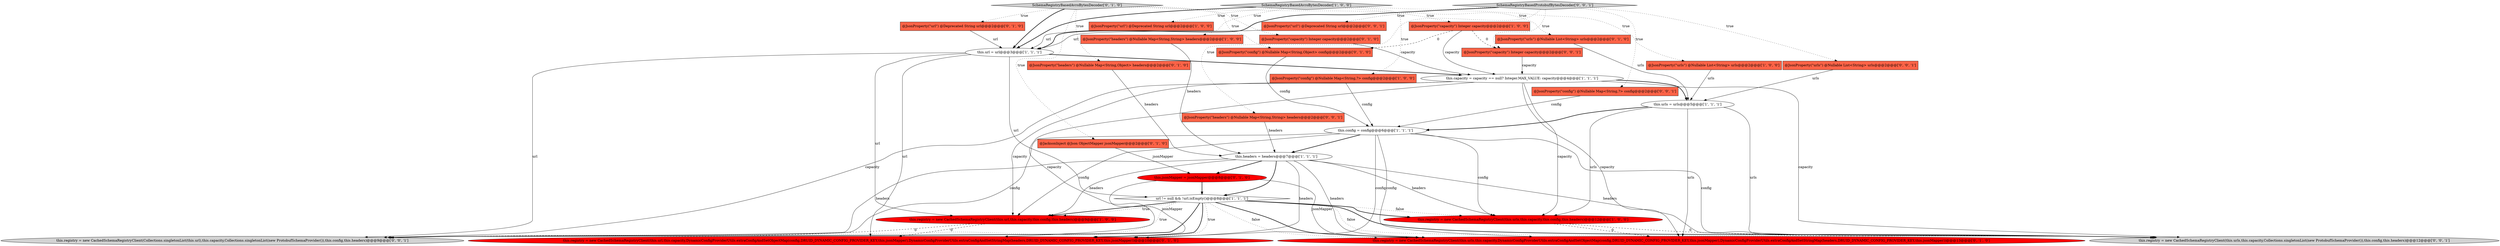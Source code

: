 digraph {
7 [style = filled, label = "@JsonProperty(\"headers\") @Nullable Map<String,String> headers@@@2@@@['1', '0', '0']", fillcolor = tomato, shape = box image = "AAA0AAABBB1BBB"];
15 [style = filled, label = "@JacksonInject @Json ObjectMapper jsonMapper@@@2@@@['0', '1', '0']", fillcolor = tomato, shape = box image = "AAA0AAABBB2BBB"];
27 [style = filled, label = "this.registry = new CachedSchemaRegistryClient(Collections.singletonList(this.url),this.capacity,Collections.singletonList(new ProtobufSchemaProvider()),this.config,this.headers)@@@9@@@['0', '0', '1']", fillcolor = lightgray, shape = ellipse image = "AAA0AAABBB3BBB"];
4 [style = filled, label = "this.config = config@@@6@@@['1', '1', '1']", fillcolor = white, shape = ellipse image = "AAA0AAABBB1BBB"];
19 [style = filled, label = "@JsonProperty(\"urls\") @Nullable List<String> urls@@@2@@@['0', '1', '0']", fillcolor = tomato, shape = box image = "AAA0AAABBB2BBB"];
29 [style = filled, label = "@JsonProperty(\"urls\") @Nullable List<String> urls@@@2@@@['0', '0', '1']", fillcolor = tomato, shape = box image = "AAA0AAABBB3BBB"];
26 [style = filled, label = "@JsonProperty(\"config\") @Nullable Map<String,?> config@@@2@@@['0', '0', '1']", fillcolor = tomato, shape = box image = "AAA0AAABBB3BBB"];
17 [style = filled, label = "this.jsonMapper = jsonMapper@@@8@@@['0', '1', '0']", fillcolor = red, shape = ellipse image = "AAA1AAABBB2BBB"];
5 [style = filled, label = "this.registry = new CachedSchemaRegistryClient(this.urls,this.capacity,this.config,this.headers)@@@12@@@['1', '0', '0']", fillcolor = red, shape = ellipse image = "AAA1AAABBB1BBB"];
12 [style = filled, label = "@JsonProperty(\"capacity\") Integer capacity@@@2@@@['1', '0', '0']", fillcolor = tomato, shape = box image = "AAA1AAABBB1BBB"];
2 [style = filled, label = "@JsonProperty(\"url\") @Deprecated String url@@@2@@@['1', '0', '0']", fillcolor = tomato, shape = box image = "AAA0AAABBB1BBB"];
20 [style = filled, label = "this.registry = new CachedSchemaRegistryClient(this.urls,this.capacity,DynamicConfigProviderUtils.extraConfigAndSetObjectMap(config,DRUID_DYNAMIC_CONFIG_PROVIDER_KEY,this.jsonMapper),DynamicConfigProviderUtils.extraConfigAndSetStringMap(headers,DRUID_DYNAMIC_CONFIG_PROVIDER_KEY,this.jsonMapper))@@@13@@@['0', '1', '0']", fillcolor = red, shape = ellipse image = "AAA1AAABBB2BBB"];
3 [style = filled, label = "@JsonProperty(\"config\") @Nullable Map<String,?> config@@@2@@@['1', '0', '0']", fillcolor = tomato, shape = box image = "AAA0AAABBB1BBB"];
1 [style = filled, label = "this.registry = new CachedSchemaRegistryClient(this.url,this.capacity,this.config,this.headers)@@@9@@@['1', '0', '0']", fillcolor = red, shape = ellipse image = "AAA1AAABBB1BBB"];
10 [style = filled, label = "SchemaRegistryBasedAvroBytesDecoder['1', '0', '0']", fillcolor = lightgray, shape = diamond image = "AAA0AAABBB1BBB"];
13 [style = filled, label = "this.capacity = capacity == null? Integer.MAX_VALUE: capacity@@@4@@@['1', '1', '1']", fillcolor = white, shape = ellipse image = "AAA0AAABBB1BBB"];
6 [style = filled, label = "this.headers = headers@@@7@@@['1', '1', '1']", fillcolor = white, shape = ellipse image = "AAA0AAABBB1BBB"];
18 [style = filled, label = "@JsonProperty(\"headers\") @Nullable Map<String,Object> headers@@@2@@@['0', '1', '0']", fillcolor = tomato, shape = box image = "AAA0AAABBB2BBB"];
0 [style = filled, label = "this.urls = urls@@@5@@@['1', '1', '1']", fillcolor = white, shape = ellipse image = "AAA0AAABBB1BBB"];
31 [style = filled, label = "@JsonProperty(\"capacity\") Integer capacity@@@2@@@['0', '0', '1']", fillcolor = tomato, shape = box image = "AAA0AAABBB3BBB"];
24 [style = filled, label = "SchemaRegistryBasedProtobufBytesDecoder['0', '0', '1']", fillcolor = lightgray, shape = diamond image = "AAA0AAABBB3BBB"];
21 [style = filled, label = "@JsonProperty(\"config\") @Nullable Map<String,Object> config@@@2@@@['0', '1', '0']", fillcolor = tomato, shape = box image = "AAA1AAABBB2BBB"];
16 [style = filled, label = "@JsonProperty(\"capacity\") Integer capacity@@@2@@@['0', '1', '0']", fillcolor = tomato, shape = box image = "AAA0AAABBB2BBB"];
11 [style = filled, label = "this.url = url@@@3@@@['1', '1', '1']", fillcolor = white, shape = ellipse image = "AAA0AAABBB1BBB"];
14 [style = filled, label = "@JsonProperty(\"url\") @Deprecated String url@@@2@@@['0', '1', '0']", fillcolor = tomato, shape = box image = "AAA0AAABBB2BBB"];
23 [style = filled, label = "SchemaRegistryBasedAvroBytesDecoder['0', '1', '0']", fillcolor = lightgray, shape = diamond image = "AAA0AAABBB2BBB"];
22 [style = filled, label = "this.registry = new CachedSchemaRegistryClient(this.url,this.capacity,DynamicConfigProviderUtils.extraConfigAndSetObjectMap(config,DRUID_DYNAMIC_CONFIG_PROVIDER_KEY,this.jsonMapper),DynamicConfigProviderUtils.extraConfigAndSetStringMap(headers,DRUID_DYNAMIC_CONFIG_PROVIDER_KEY,this.jsonMapper))@@@10@@@['0', '1', '0']", fillcolor = red, shape = ellipse image = "AAA1AAABBB2BBB"];
25 [style = filled, label = "@JsonProperty(\"url\") @Deprecated String url@@@2@@@['0', '0', '1']", fillcolor = tomato, shape = box image = "AAA0AAABBB3BBB"];
28 [style = filled, label = "@JsonProperty(\"headers\") @Nullable Map<String,String> headers@@@2@@@['0', '0', '1']", fillcolor = tomato, shape = box image = "AAA0AAABBB3BBB"];
8 [style = filled, label = "@JsonProperty(\"urls\") @Nullable List<String> urls@@@2@@@['1', '0', '0']", fillcolor = tomato, shape = box image = "AAA0AAABBB1BBB"];
30 [style = filled, label = "this.registry = new CachedSchemaRegistryClient(this.urls,this.capacity,Collections.singletonList(new ProtobufSchemaProvider()),this.config,this.headers)@@@12@@@['0', '0', '1']", fillcolor = lightgray, shape = ellipse image = "AAA0AAABBB3BBB"];
9 [style = filled, label = "url != null && !url.isEmpty()@@@8@@@['1', '1', '1']", fillcolor = white, shape = diamond image = "AAA0AAABBB1BBB"];
10->8 [style = dotted, label="true"];
6->27 [style = solid, label="headers"];
24->25 [style = dotted, label="true"];
1->27 [style = dashed, label="0"];
17->9 [style = bold, label=""];
21->4 [style = solid, label="config"];
12->31 [style = dashed, label="0"];
10->3 [style = dotted, label="true"];
26->4 [style = solid, label="config"];
9->30 [style = dotted, label="false"];
0->20 [style = solid, label="urls"];
4->20 [style = solid, label="config"];
12->21 [style = dashed, label="0"];
23->18 [style = dotted, label="true"];
11->9 [style = solid, label="url"];
24->11 [style = bold, label=""];
28->6 [style = solid, label="headers"];
11->13 [style = bold, label=""];
9->5 [style = bold, label=""];
23->15 [style = dotted, label="true"];
11->27 [style = solid, label="url"];
14->11 [style = solid, label="url"];
19->0 [style = solid, label="urls"];
10->11 [style = bold, label=""];
4->30 [style = solid, label="config"];
6->5 [style = solid, label="headers"];
31->13 [style = solid, label="capacity"];
23->21 [style = dotted, label="true"];
6->20 [style = solid, label="headers"];
23->19 [style = dotted, label="true"];
1->22 [style = dashed, label="0"];
5->20 [style = dashed, label="0"];
11->1 [style = solid, label="url"];
23->14 [style = dotted, label="true"];
4->1 [style = solid, label="config"];
18->6 [style = solid, label="headers"];
9->20 [style = dotted, label="false"];
24->26 [style = dotted, label="true"];
11->22 [style = solid, label="url"];
4->5 [style = solid, label="config"];
2->11 [style = solid, label="url"];
13->20 [style = solid, label="capacity"];
3->4 [style = solid, label="config"];
15->17 [style = solid, label="jsonMapper"];
9->1 [style = bold, label=""];
13->22 [style = solid, label="capacity"];
25->11 [style = solid, label="url"];
17->22 [style = solid, label="jsonMapper"];
13->0 [style = bold, label=""];
5->30 [style = dashed, label="0"];
9->22 [style = bold, label=""];
6->17 [style = bold, label=""];
13->1 [style = solid, label="capacity"];
23->16 [style = dotted, label="true"];
0->30 [style = solid, label="urls"];
8->0 [style = solid, label="urls"];
13->27 [style = solid, label="capacity"];
0->5 [style = solid, label="urls"];
13->30 [style = solid, label="capacity"];
4->27 [style = solid, label="config"];
9->20 [style = bold, label=""];
9->27 [style = bold, label=""];
29->0 [style = solid, label="urls"];
10->2 [style = dotted, label="true"];
13->5 [style = solid, label="capacity"];
9->1 [style = dotted, label="true"];
12->13 [style = solid, label="capacity"];
23->11 [style = bold, label=""];
9->22 [style = dotted, label="true"];
7->6 [style = solid, label="headers"];
6->1 [style = solid, label="headers"];
6->22 [style = solid, label="headers"];
10->12 [style = dotted, label="true"];
4->6 [style = bold, label=""];
24->29 [style = dotted, label="true"];
24->31 [style = dotted, label="true"];
6->30 [style = solid, label="headers"];
9->30 [style = bold, label=""];
16->13 [style = solid, label="capacity"];
24->28 [style = dotted, label="true"];
17->20 [style = solid, label="jsonMapper"];
9->27 [style = dotted, label="true"];
0->4 [style = bold, label=""];
9->5 [style = dotted, label="false"];
4->22 [style = solid, label="config"];
6->9 [style = bold, label=""];
10->7 [style = dotted, label="true"];
}

